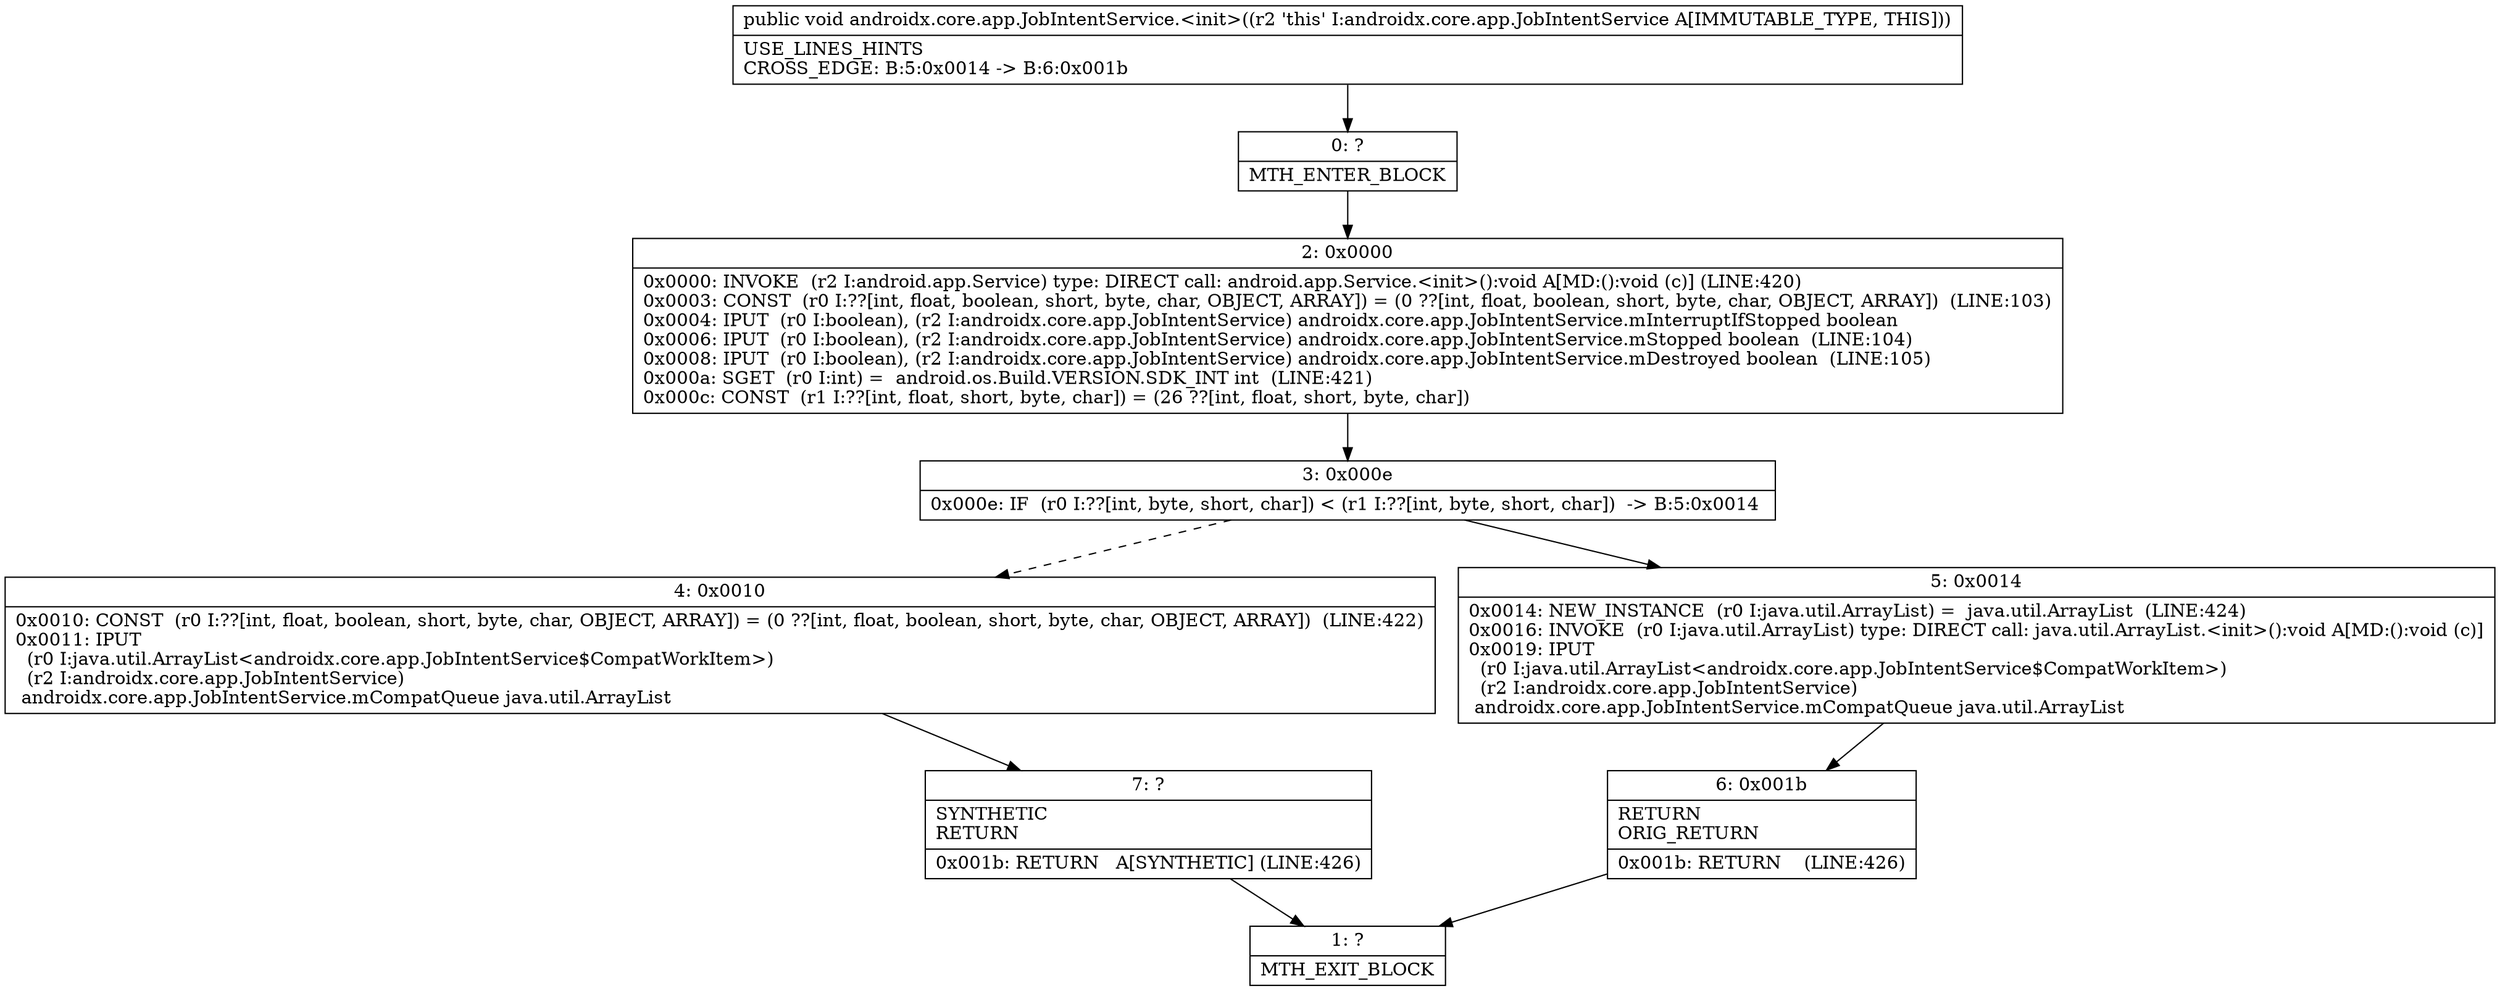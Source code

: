 digraph "CFG forandroidx.core.app.JobIntentService.\<init\>()V" {
Node_0 [shape=record,label="{0\:\ ?|MTH_ENTER_BLOCK\l}"];
Node_2 [shape=record,label="{2\:\ 0x0000|0x0000: INVOKE  (r2 I:android.app.Service) type: DIRECT call: android.app.Service.\<init\>():void A[MD:():void (c)] (LINE:420)\l0x0003: CONST  (r0 I:??[int, float, boolean, short, byte, char, OBJECT, ARRAY]) = (0 ??[int, float, boolean, short, byte, char, OBJECT, ARRAY])  (LINE:103)\l0x0004: IPUT  (r0 I:boolean), (r2 I:androidx.core.app.JobIntentService) androidx.core.app.JobIntentService.mInterruptIfStopped boolean \l0x0006: IPUT  (r0 I:boolean), (r2 I:androidx.core.app.JobIntentService) androidx.core.app.JobIntentService.mStopped boolean  (LINE:104)\l0x0008: IPUT  (r0 I:boolean), (r2 I:androidx.core.app.JobIntentService) androidx.core.app.JobIntentService.mDestroyed boolean  (LINE:105)\l0x000a: SGET  (r0 I:int) =  android.os.Build.VERSION.SDK_INT int  (LINE:421)\l0x000c: CONST  (r1 I:??[int, float, short, byte, char]) = (26 ??[int, float, short, byte, char]) \l}"];
Node_3 [shape=record,label="{3\:\ 0x000e|0x000e: IF  (r0 I:??[int, byte, short, char]) \< (r1 I:??[int, byte, short, char])  \-\> B:5:0x0014 \l}"];
Node_4 [shape=record,label="{4\:\ 0x0010|0x0010: CONST  (r0 I:??[int, float, boolean, short, byte, char, OBJECT, ARRAY]) = (0 ??[int, float, boolean, short, byte, char, OBJECT, ARRAY])  (LINE:422)\l0x0011: IPUT  \l  (r0 I:java.util.ArrayList\<androidx.core.app.JobIntentService$CompatWorkItem\>)\l  (r2 I:androidx.core.app.JobIntentService)\l androidx.core.app.JobIntentService.mCompatQueue java.util.ArrayList \l}"];
Node_7 [shape=record,label="{7\:\ ?|SYNTHETIC\lRETURN\l|0x001b: RETURN   A[SYNTHETIC] (LINE:426)\l}"];
Node_1 [shape=record,label="{1\:\ ?|MTH_EXIT_BLOCK\l}"];
Node_5 [shape=record,label="{5\:\ 0x0014|0x0014: NEW_INSTANCE  (r0 I:java.util.ArrayList) =  java.util.ArrayList  (LINE:424)\l0x0016: INVOKE  (r0 I:java.util.ArrayList) type: DIRECT call: java.util.ArrayList.\<init\>():void A[MD:():void (c)]\l0x0019: IPUT  \l  (r0 I:java.util.ArrayList\<androidx.core.app.JobIntentService$CompatWorkItem\>)\l  (r2 I:androidx.core.app.JobIntentService)\l androidx.core.app.JobIntentService.mCompatQueue java.util.ArrayList \l}"];
Node_6 [shape=record,label="{6\:\ 0x001b|RETURN\lORIG_RETURN\l|0x001b: RETURN    (LINE:426)\l}"];
MethodNode[shape=record,label="{public void androidx.core.app.JobIntentService.\<init\>((r2 'this' I:androidx.core.app.JobIntentService A[IMMUTABLE_TYPE, THIS]))  | USE_LINES_HINTS\lCROSS_EDGE: B:5:0x0014 \-\> B:6:0x001b\l}"];
MethodNode -> Node_0;Node_0 -> Node_2;
Node_2 -> Node_3;
Node_3 -> Node_4[style=dashed];
Node_3 -> Node_5;
Node_4 -> Node_7;
Node_7 -> Node_1;
Node_5 -> Node_6;
Node_6 -> Node_1;
}

